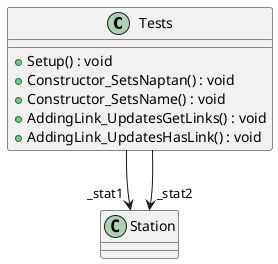 @startuml
class Tests {
    + Setup() : void
    + Constructor_SetsNaptan() : void
    + Constructor_SetsName() : void
    + AddingLink_UpdatesGetLinks() : void
    + AddingLink_UpdatesHasLink() : void
}
Tests --> "_stat1" Station
Tests --> "_stat2" Station
@enduml
